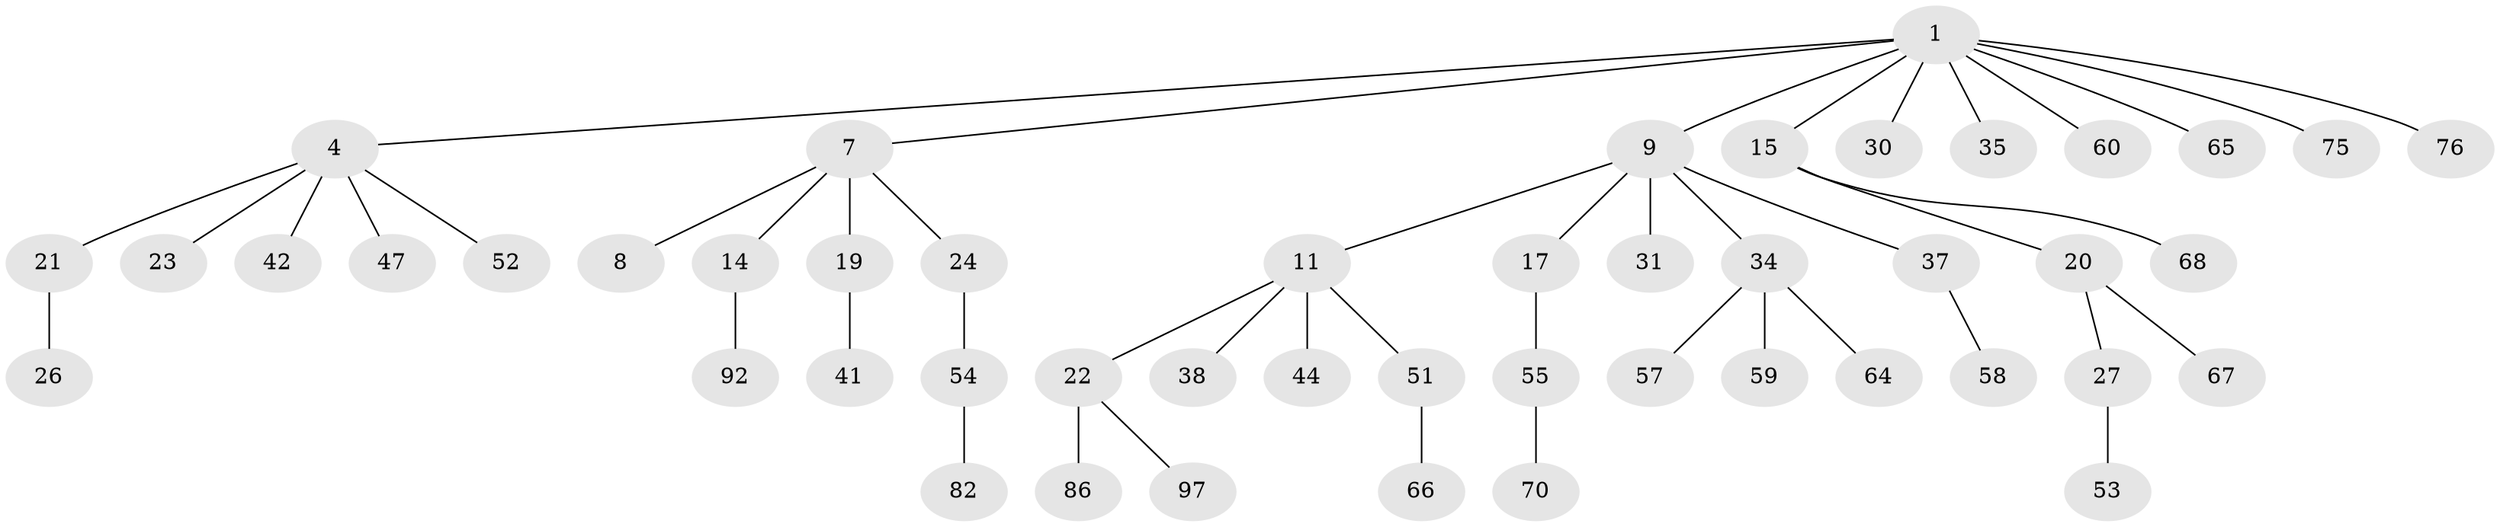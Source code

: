 // original degree distribution, {6: 0.020618556701030927, 3: 0.15463917525773196, 5: 0.061855670103092786, 4: 0.020618556701030927, 2: 0.25773195876288657, 1: 0.4845360824742268}
// Generated by graph-tools (version 1.1) at 2025/15/03/09/25 04:15:34]
// undirected, 48 vertices, 47 edges
graph export_dot {
graph [start="1"]
  node [color=gray90,style=filled];
  1 [super="+2+3"];
  4 [super="+6+36"];
  7;
  8 [super="+91"];
  9 [super="+10+29+45"];
  11 [super="+28+84+13+12"];
  14 [super="+73+81"];
  15 [super="+49+16"];
  17 [super="+25"];
  19;
  20;
  21 [super="+33"];
  22 [super="+40"];
  23;
  24;
  26;
  27 [super="+32"];
  30;
  31;
  34 [super="+46+69"];
  35 [super="+79"];
  37;
  38 [super="+77"];
  41 [super="+62"];
  42 [super="+80"];
  44 [super="+56+48"];
  47 [super="+96"];
  51 [super="+87"];
  52;
  53 [super="+94"];
  54 [super="+72+63"];
  55;
  57;
  58;
  59;
  60;
  64;
  65 [super="+78"];
  66;
  67;
  68;
  70;
  75;
  76;
  82;
  86;
  92;
  97;
  1 -- 4;
  1 -- 9;
  1 -- 15;
  1 -- 76;
  1 -- 65;
  1 -- 35;
  1 -- 7;
  1 -- 75;
  1 -- 60;
  1 -- 30;
  4 -- 52;
  4 -- 21;
  4 -- 23;
  4 -- 42;
  4 -- 47;
  7 -- 8;
  7 -- 14;
  7 -- 19;
  7 -- 24;
  9 -- 37;
  9 -- 17;
  9 -- 34;
  9 -- 11;
  9 -- 31;
  11 -- 51;
  11 -- 38;
  11 -- 22;
  11 -- 44;
  14 -- 92;
  15 -- 68;
  15 -- 20;
  17 -- 55;
  19 -- 41;
  20 -- 27;
  20 -- 67;
  21 -- 26;
  22 -- 86;
  22 -- 97;
  24 -- 54;
  27 -- 53;
  34 -- 64;
  34 -- 57;
  34 -- 59;
  37 -- 58;
  51 -- 66;
  54 -- 82;
  55 -- 70;
}
